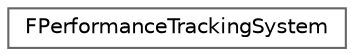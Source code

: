 digraph "Graphical Class Hierarchy"
{
 // INTERACTIVE_SVG=YES
 // LATEX_PDF_SIZE
  bgcolor="transparent";
  edge [fontname=Helvetica,fontsize=10,labelfontname=Helvetica,labelfontsize=10];
  node [fontname=Helvetica,fontsize=10,shape=box,height=0.2,width=0.4];
  rankdir="LR";
  Node0 [id="Node000000",label="FPerformanceTrackingSystem",height=0.2,width=0.4,color="grey40", fillcolor="white", style="filled",URL="$d2/d66/structFPerformanceTrackingSystem.html",tooltip=" "];
}
